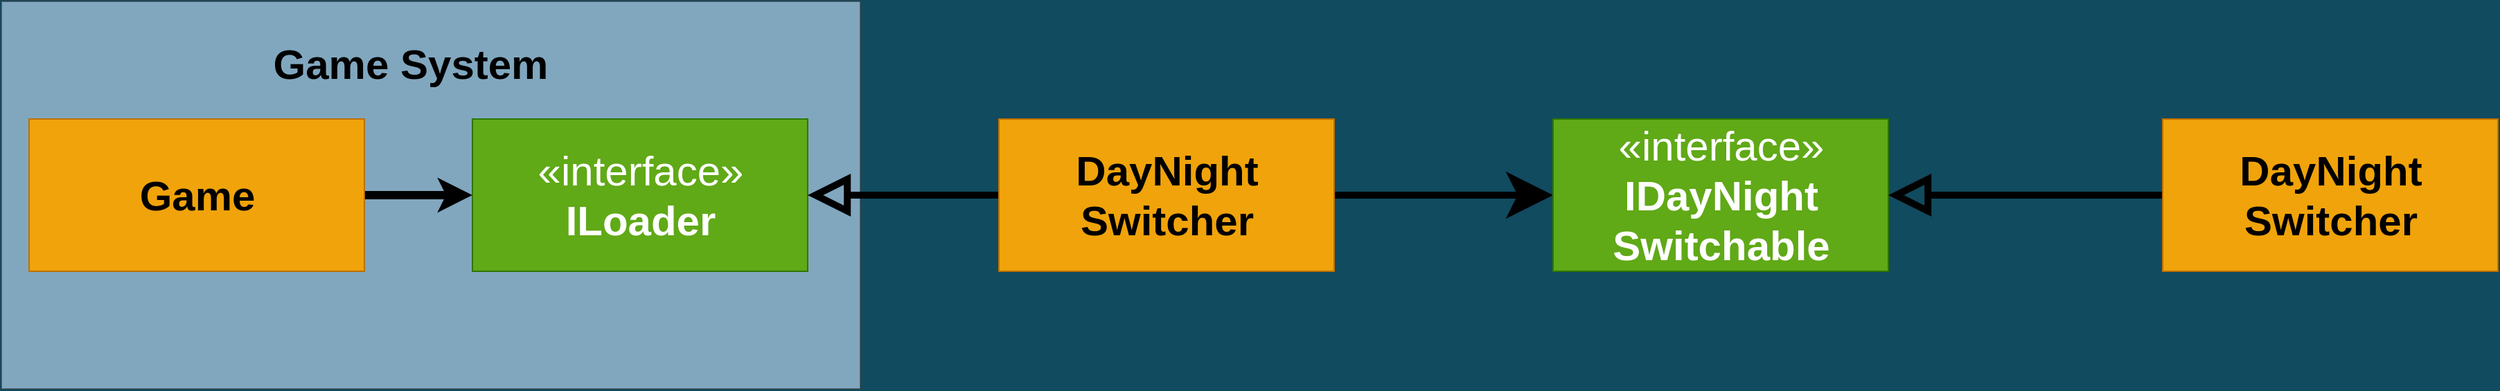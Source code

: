 <mxfile version="15.6.2" type="device"><diagram id="AZ69nWPKly2Csv70mO1K" name="Page-1"><mxGraphModel dx="4498" dy="1524" grid="1" gridSize="10" guides="1" tooltips="1" connect="1" arrows="1" fold="1" page="1" pageScale="1" pageWidth="1654" pageHeight="1169" background="#114B5F" math="0" shadow="0"><root><mxCell id="0"/><mxCell id="1" parent="0"/><mxCell id="vfFTAGwB58oXYI5-1HCY-33" value="" style="html=1;fontSize=30;fillColor=#cce5ff;strokeColor=#36393d;fontStyle=1;align=center;opacity=60;" parent="1" vertex="1"><mxGeometry x="-120" y="215" width="620" height="280" as="geometry"/></mxCell><mxCell id="vfFTAGwB58oXYI5-1HCY-5" style="edgeStyle=orthogonalEdgeStyle;rounded=0;orthogonalLoop=1;jettySize=auto;html=1;entryX=0;entryY=0.5;entryDx=0;entryDy=0;fontSize=30;endArrow=classic;endFill=1;endSize=6;strokeColor=#000000;strokeWidth=6;" parent="1" source="vfFTAGwB58oXYI5-1HCY-1" target="vfFTAGwB58oXYI5-1HCY-2" edge="1"><mxGeometry relative="1" as="geometry"/></mxCell><mxCell id="vfFTAGwB58oXYI5-1HCY-1" value="Game" style="html=1;fontSize=30;fillColor=#f0a30a;strokeColor=#BD7000;fontColor=#000000;fontStyle=1" parent="1" vertex="1"><mxGeometry x="-100" y="300" width="242" height="110" as="geometry"/></mxCell><mxCell id="vfFTAGwB58oXYI5-1HCY-2" value="«interface»&lt;br&gt;&lt;b&gt;ILoader&lt;/b&gt;" style="html=1;fontSize=30;fillColor=#60a917;strokeColor=#2D7600;fontColor=#ffffff;" parent="1" vertex="1"><mxGeometry x="220" y="300" width="242" height="110" as="geometry"/></mxCell><mxCell id="vfFTAGwB58oXYI5-1HCY-4" value="" style="endArrow=block;endFill=0;html=1;fontSize=30;strokeColor=#000000;strokeWidth=5;exitX=0;exitY=0.5;exitDx=0;exitDy=0;rounded=0;endSize=18;startSize=6;targetPerimeterSpacing=0;" parent="1" source="vfFTAGwB58oXYI5-1HCY-6" target="vfFTAGwB58oXYI5-1HCY-2" edge="1"><mxGeometry width="160" relative="1" as="geometry"><mxPoint x="920" y="240" as="sourcePoint"/><mxPoint x="730" y="240" as="targetPoint"/></mxGeometry></mxCell><mxCell id="f5WRO6WEQXuLVh5O7-7a-5" style="edgeStyle=orthogonalEdgeStyle;rounded=0;orthogonalLoop=1;jettySize=auto;html=1;exitX=1;exitY=0.5;exitDx=0;exitDy=0;endSize=18;strokeWidth=5;" edge="1" parent="1" source="vfFTAGwB58oXYI5-1HCY-6" target="f5WRO6WEQXuLVh5O7-7a-4"><mxGeometry relative="1" as="geometry"/></mxCell><mxCell id="vfFTAGwB58oXYI5-1HCY-6" value="&lt;b&gt;DayNight &lt;br&gt;Switcher&lt;/b&gt;" style="html=1;fontSize=30;fillColor=#f0a30a;fontColor=#000000;strokeColor=#BD7000;" parent="1" vertex="1"><mxGeometry x="600" y="300" width="242" height="110" as="geometry"/></mxCell><mxCell id="vfFTAGwB58oXYI5-1HCY-34" value="&lt;b&gt;&lt;font style=&quot;font-size: 30px&quot;&gt;Game System&lt;/font&gt;&lt;/b&gt;" style="text;html=1;align=center;verticalAlign=middle;resizable=0;points=[];autosize=1;strokeColor=none;fillColor=none;fontSize=25;" parent="1" vertex="1"><mxGeometry x="70" y="240" width="210" height="40" as="geometry"/></mxCell><mxCell id="f5WRO6WEQXuLVh5O7-7a-4" value="«interface»&lt;br&gt;&lt;b&gt;IDayNight&lt;br&gt;Switchable&lt;br&gt;&lt;/b&gt;" style="html=1;fontSize=30;fillColor=#60a917;strokeColor=#2D7600;fontColor=#ffffff;" vertex="1" parent="1"><mxGeometry x="1000" y="300" width="242" height="110" as="geometry"/></mxCell><mxCell id="f5WRO6WEQXuLVh5O7-7a-26" style="edgeStyle=orthogonalEdgeStyle;rounded=0;orthogonalLoop=1;jettySize=auto;html=1;fontSize=30;endArrow=block;endFill=0;endSize=18;strokeWidth=5;" edge="1" parent="1" source="f5WRO6WEQXuLVh5O7-7a-25" target="f5WRO6WEQXuLVh5O7-7a-4"><mxGeometry relative="1" as="geometry"/></mxCell><mxCell id="f5WRO6WEQXuLVh5O7-7a-25" value="&lt;b&gt;DayNight &lt;br&gt;Switcher&lt;/b&gt;" style="html=1;fontSize=30;fillColor=#f0a30a;fontColor=#000000;strokeColor=#BD7000;" vertex="1" parent="1"><mxGeometry x="1440" y="300" width="242" height="110" as="geometry"/></mxCell></root></mxGraphModel></diagram></mxfile>